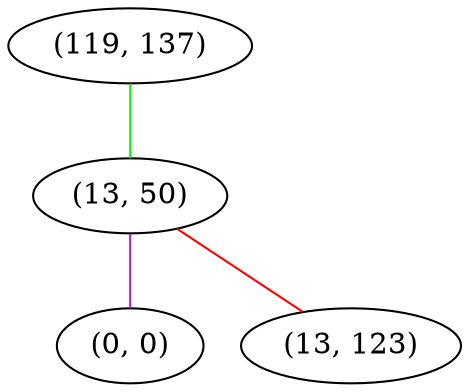 graph "" {
"(119, 137)";
"(13, 50)";
"(0, 0)";
"(13, 123)";
"(119, 137)" -- "(13, 50)"  [color=green, key=0, weight=2];
"(13, 50)" -- "(0, 0)"  [color=purple, key=0, weight=4];
"(13, 50)" -- "(13, 123)"  [color=red, key=0, weight=1];
}
